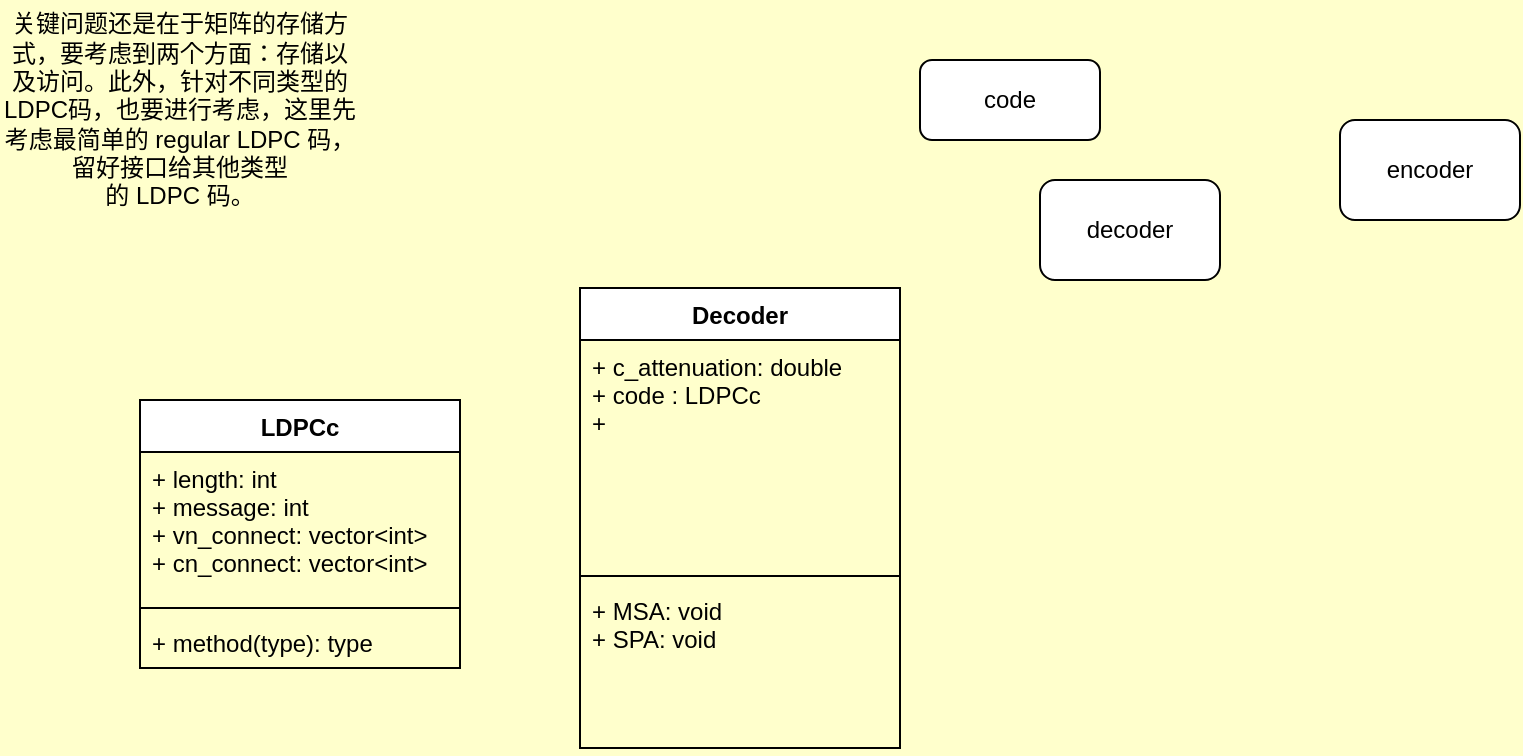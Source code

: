 <mxfile version="15.8.7" type="device"><diagram id="kgpKYQtTHZ0yAKxKKP6v" name="Page-1"><mxGraphModel dx="942" dy="677" grid="1" gridSize="10" guides="1" tooltips="1" connect="1" arrows="1" fold="1" page="1" pageScale="1" pageWidth="1169" pageHeight="827" background="#FFFFCC" math="0" shadow="0"><root><mxCell id="0"/><mxCell id="1" parent="0"/><mxCell id="Jw7g4xJdk72c91SSMAMk-1" value="encoder" style="rounded=1;whiteSpace=wrap;html=1;" parent="1" vertex="1"><mxGeometry x="750" y="110" width="90" height="50" as="geometry"/></mxCell><mxCell id="Jw7g4xJdk72c91SSMAMk-2" value="decoder" style="rounded=1;whiteSpace=wrap;html=1;" parent="1" vertex="1"><mxGeometry x="600" y="140" width="90" height="50" as="geometry"/></mxCell><mxCell id="Jw7g4xJdk72c91SSMAMk-3" value="code" style="rounded=1;whiteSpace=wrap;html=1;" parent="1" vertex="1"><mxGeometry x="540" y="80" width="90" height="40" as="geometry"/></mxCell><mxCell id="Jw7g4xJdk72c91SSMAMk-8" value="LDPCc" style="swimlane;fontStyle=1;align=center;verticalAlign=top;childLayout=stackLayout;horizontal=1;startSize=26;horizontalStack=0;resizeParent=1;resizeParentMax=0;resizeLast=0;collapsible=1;marginBottom=0;" parent="1" vertex="1"><mxGeometry x="150" y="250" width="160" height="134" as="geometry"><mxRectangle x="120" y="60" width="100" height="26" as="alternateBounds"/></mxGeometry></mxCell><mxCell id="Jw7g4xJdk72c91SSMAMk-9" value="+ length: int&#10;+ message: int&#10;+ vn_connect: vector&lt;int&gt;&#10;+ cn_connect: vector&lt;int&gt;" style="text;strokeColor=none;fillColor=none;align=left;verticalAlign=top;spacingLeft=4;spacingRight=4;overflow=hidden;rotatable=0;points=[[0,0.5],[1,0.5]];portConstraint=eastwest;" parent="Jw7g4xJdk72c91SSMAMk-8" vertex="1"><mxGeometry y="26" width="160" height="74" as="geometry"/></mxCell><mxCell id="Jw7g4xJdk72c91SSMAMk-10" value="" style="line;strokeWidth=1;fillColor=none;align=left;verticalAlign=middle;spacingTop=-1;spacingLeft=3;spacingRight=3;rotatable=0;labelPosition=right;points=[];portConstraint=eastwest;" parent="Jw7g4xJdk72c91SSMAMk-8" vertex="1"><mxGeometry y="100" width="160" height="8" as="geometry"/></mxCell><mxCell id="Jw7g4xJdk72c91SSMAMk-11" value="+ method(type): type" style="text;strokeColor=none;fillColor=none;align=left;verticalAlign=top;spacingLeft=4;spacingRight=4;overflow=hidden;rotatable=0;points=[[0,0.5],[1,0.5]];portConstraint=eastwest;" parent="Jw7g4xJdk72c91SSMAMk-8" vertex="1"><mxGeometry y="108" width="160" height="26" as="geometry"/></mxCell><mxCell id="Jw7g4xJdk72c91SSMAMk-19" value="Decoder" style="swimlane;fontStyle=1;align=center;verticalAlign=top;childLayout=stackLayout;horizontal=1;startSize=26;horizontalStack=0;resizeParent=1;resizeParentMax=0;resizeLast=0;collapsible=1;marginBottom=0;" parent="1" vertex="1"><mxGeometry x="370" y="194" width="160" height="230" as="geometry"/></mxCell><mxCell id="Jw7g4xJdk72c91SSMAMk-20" value="+ c_attenuation: double&#10;+ code : LDPCc&#10;+ " style="text;strokeColor=none;fillColor=none;align=left;verticalAlign=top;spacingLeft=4;spacingRight=4;overflow=hidden;rotatable=0;points=[[0,0.5],[1,0.5]];portConstraint=eastwest;" parent="Jw7g4xJdk72c91SSMAMk-19" vertex="1"><mxGeometry y="26" width="160" height="114" as="geometry"/></mxCell><mxCell id="Jw7g4xJdk72c91SSMAMk-21" value="" style="line;strokeWidth=1;fillColor=none;align=left;verticalAlign=middle;spacingTop=-1;spacingLeft=3;spacingRight=3;rotatable=0;labelPosition=right;points=[];portConstraint=eastwest;" parent="Jw7g4xJdk72c91SSMAMk-19" vertex="1"><mxGeometry y="140" width="160" height="8" as="geometry"/></mxCell><mxCell id="Jw7g4xJdk72c91SSMAMk-22" value="+ MSA: void&#10;+ SPA: void" style="text;strokeColor=none;fillColor=none;align=left;verticalAlign=top;spacingLeft=4;spacingRight=4;overflow=hidden;rotatable=0;points=[[0,0.5],[1,0.5]];portConstraint=eastwest;" parent="Jw7g4xJdk72c91SSMAMk-19" vertex="1"><mxGeometry y="148" width="160" height="82" as="geometry"/></mxCell><mxCell id="Jw7g4xJdk72c91SSMAMk-23" value="关键问题还是在于矩阵的存储方式，要考虑到两个方面：存储以及访问。此外，针对不同类型的LDPC码，也要进行考虑，这里先考虑最简单的&amp;nbsp;regular&amp;nbsp;LDPC&amp;nbsp;码，留好接口给其他类型的&amp;nbsp;LDPC&amp;nbsp;码。" style="text;html=1;strokeColor=none;fillColor=none;align=center;verticalAlign=middle;whiteSpace=wrap;rounded=0;" parent="1" vertex="1"><mxGeometry x="80" y="50" width="180" height="110" as="geometry"/></mxCell></root></mxGraphModel></diagram></mxfile>